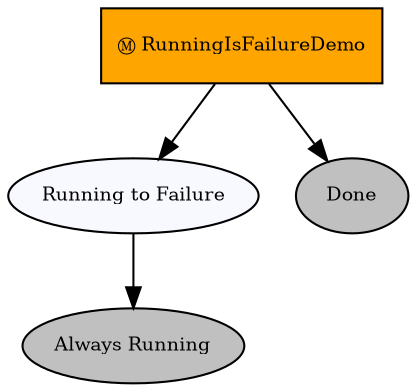 digraph pastafarianism {
ordering=out;
graph [fontname="times-roman"];
node [fontname="times-roman"];
edge [fontname="times-roman"];
RunningIsFailureDemo [label="Ⓜ RunningIsFailureDemo", shape=box, style=filled, fillcolor=orange, fontsize=9, fontcolor=black];
"Running to Failure" [label="Running to Failure", shape=ellipse, style=filled, fillcolor=ghostwhite, fontsize=9, fontcolor=black];
RunningIsFailureDemo -> "Running to Failure";
"Always Running" [label="Always Running", shape=ellipse, style=filled, fillcolor=gray, fontsize=9, fontcolor=black];
"Running to Failure" -> "Always Running";
Done [label=Done, shape=ellipse, style=filled, fillcolor=gray, fontsize=9, fontcolor=black];
RunningIsFailureDemo -> Done;
}

